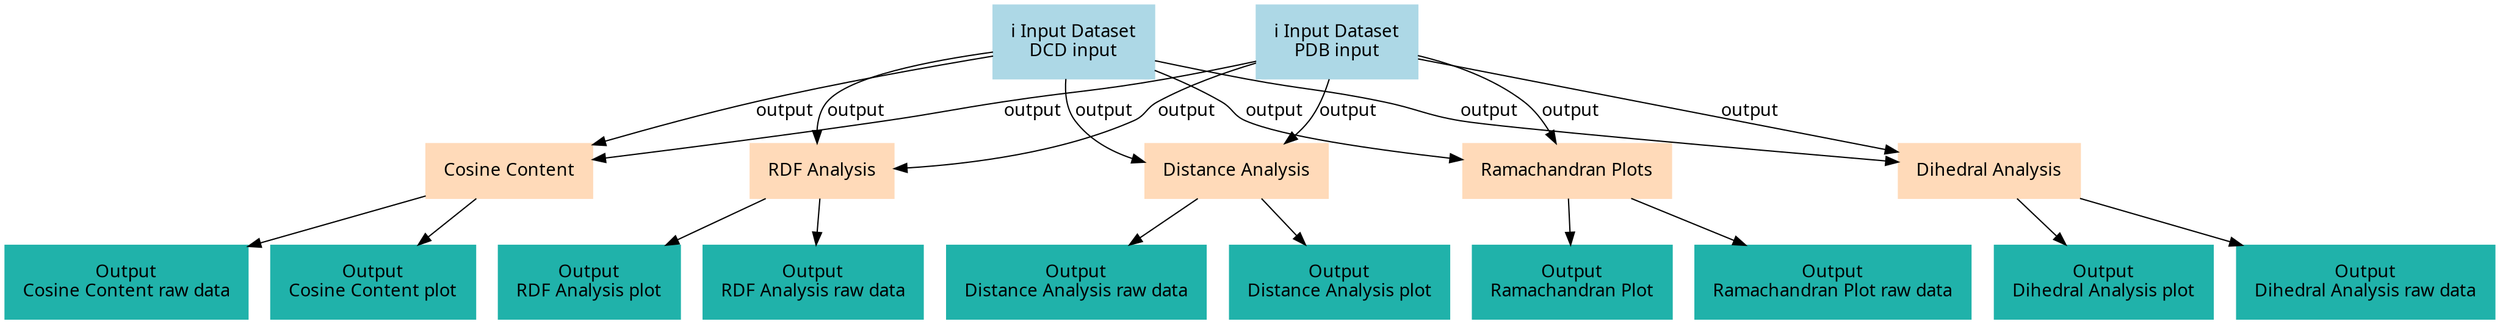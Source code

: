 digraph main {
  node [fontname="Atkinson Hyperlegible", shape=box, color=white,style=filled,color=peachpuff,margin="0.2,0.2"];
  edge [fontname="Atkinson Hyperlegible"];
  0[color=lightblue,label="ℹ️ Input Dataset\nDCD input"]
  1[color=lightblue,label="ℹ️ Input Dataset\nPDB input"]
  2[label="RDF Analysis"]
  0 -> 2 [label="output"]
  1 -> 2 [label="output"]
  kab90456fd7ae4fb1ba2f978a59791acc[color=lightseagreen,label="Output\nRDF Analysis plot"]
  2 -> kab90456fd7ae4fb1ba2f978a59791acc
  k1ee2fe4a0e504a4f828e3b60d75120e7[color=lightseagreen,label="Output\nRDF Analysis raw data"]
  2 -> k1ee2fe4a0e504a4f828e3b60d75120e7
  3[label="Cosine Content"]
  0 -> 3 [label="output"]
  1 -> 3 [label="output"]
  k5ca6c423961b4a55a821794a0d311e41[color=lightseagreen,label="Output\nCosine Content raw data"]
  3 -> k5ca6c423961b4a55a821794a0d311e41
  k7854cbf9187f4117b49473a5a404d06f[color=lightseagreen,label="Output\nCosine Content plot"]
  3 -> k7854cbf9187f4117b49473a5a404d06f
  4[label="Ramachandran Plots"]
  0 -> 4 [label="output"]
  1 -> 4 [label="output"]
  kaa7afa978be64e6bad2c5715f3c10362[color=lightseagreen,label="Output\nRamachandran Plot"]
  4 -> kaa7afa978be64e6bad2c5715f3c10362
  k178f112aeb0b4299aff569efd9ffb52b[color=lightseagreen,label="Output\nRamachandran Plot raw data"]
  4 -> k178f112aeb0b4299aff569efd9ffb52b
  5[label="Distance Analysis"]
  0 -> 5 [label="output"]
  1 -> 5 [label="output"]
  keac670fbf01e49cda103828a15149f48[color=lightseagreen,label="Output\nDistance Analysis raw data"]
  5 -> keac670fbf01e49cda103828a15149f48
  k6605884d7bfa4f43bbc62352256d2bc7[color=lightseagreen,label="Output\nDistance Analysis plot"]
  5 -> k6605884d7bfa4f43bbc62352256d2bc7
  6[label="Dihedral Analysis"]
  0 -> 6 [label="output"]
  1 -> 6 [label="output"]
  k755dbb993e3e425ba4b2e375df6e39b4[color=lightseagreen,label="Output\nDihedral Analysis plot"]
  6 -> k755dbb993e3e425ba4b2e375df6e39b4
  ke0234472cc44483e997b8b0e0719c8d7[color=lightseagreen,label="Output\nDihedral Analysis raw data"]
  6 -> ke0234472cc44483e997b8b0e0719c8d7
}